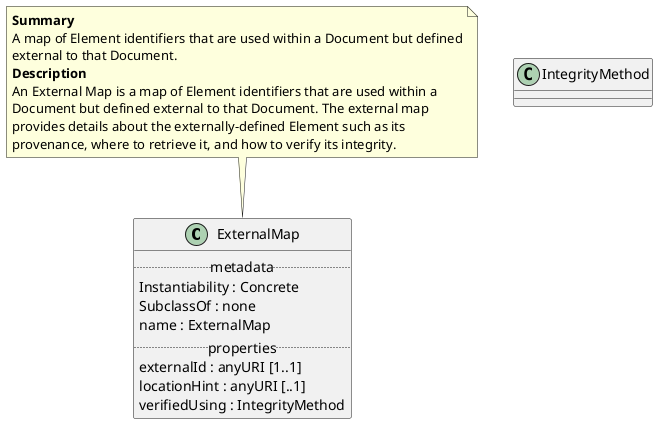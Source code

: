 @startuml
set separator ::
class ExternalMap {
.. metadata ..
    Instantiability : Concrete
    SubclassOf : none
    name : ExternalMap
.. properties ..
    externalId : anyURI [1..1]
    locationHint : anyURI [..1]
    verifiedUsing : IntegrityMethod 
}
note top of ExternalMap
<b>Summary</b>
A map of Element identifiers that are used within a Document but defined
external to that Document.
<b>Description</b>
An External Map is a map of Element identifiers that are used within a
Document but defined external to that Document. The external map
provides details about the externally-defined Element such as its
provenance, where to retrieve it, and how to verify its integrity.
end note
"IntegrityMethod" <-[dotted]-- "ExternalMap::verifiedUsing"
@enduml
